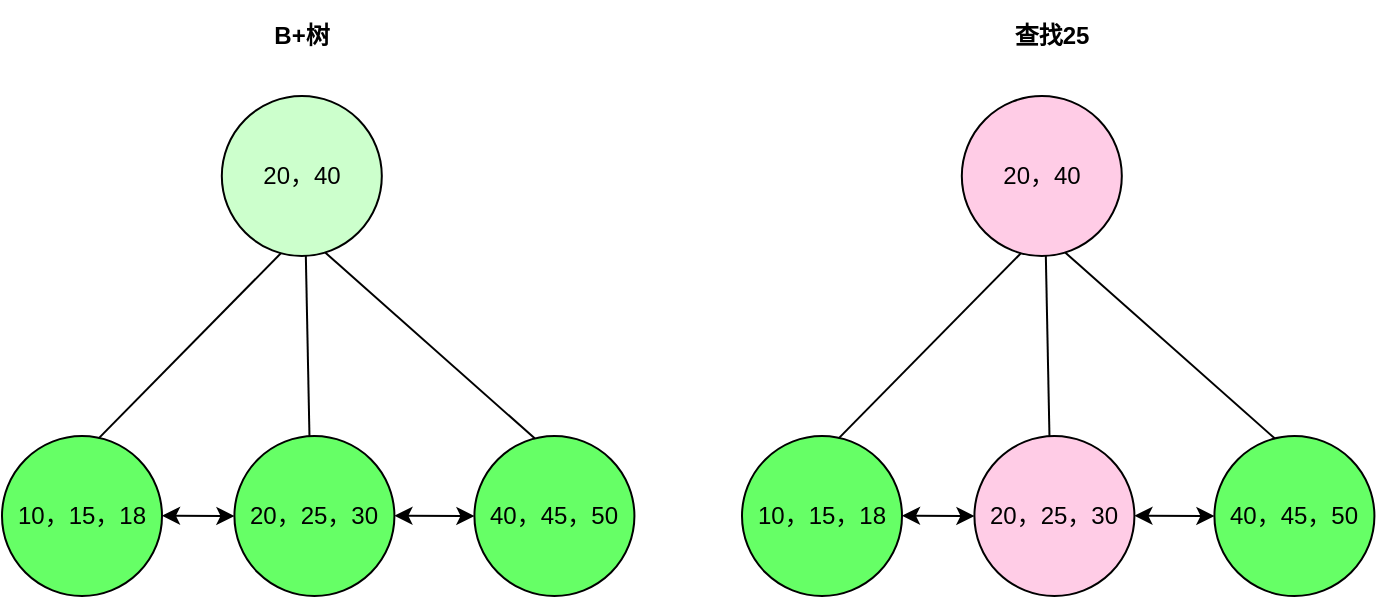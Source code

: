 <mxfile version="28.0.6">
  <diagram name="第 1 页" id="fIbPTTzMzk3BGhx-KFtS">
    <mxGraphModel dx="1025" dy="447" grid="1" gridSize="10" guides="1" tooltips="1" connect="1" arrows="1" fold="1" page="1" pageScale="1" pageWidth="827" pageHeight="1169" math="0" shadow="0">
      <root>
        <mxCell id="0" />
        <mxCell id="1" parent="0" />
        <mxCell id="8vCnK32GKlkzvUL6mrDK-2" style="edgeStyle=orthogonalEdgeStyle;rounded=0;orthogonalLoop=1;jettySize=auto;html=1;exitX=0.5;exitY=1;exitDx=0;exitDy=0;" parent="1" edge="1">
          <mxGeometry relative="1" as="geometry">
            <mxPoint x="255.75" y="60" as="sourcePoint" />
            <mxPoint x="255.75" y="60" as="targetPoint" />
          </mxGeometry>
        </mxCell>
        <mxCell id="AhRn2nykdv37WszCrWZt-1" value="" style="group" vertex="1" connectable="0" parent="1">
          <mxGeometry x="80" y="100" width="316.21" height="250" as="geometry" />
        </mxCell>
        <mxCell id="AhRn2nykdv37WszCrWZt-2" value="20，40" style="ellipse;whiteSpace=wrap;html=1;aspect=fixed;fillColor=#CCFFCC;" vertex="1" parent="AhRn2nykdv37WszCrWZt-1">
          <mxGeometry x="109.91" width="80" height="80" as="geometry" />
        </mxCell>
        <mxCell id="AhRn2nykdv37WszCrWZt-3" value="10，15，18" style="ellipse;whiteSpace=wrap;html=1;aspect=fixed;fillColor=#66FF66;" vertex="1" parent="AhRn2nykdv37WszCrWZt-1">
          <mxGeometry y="170" width="80" height="80" as="geometry" />
        </mxCell>
        <mxCell id="AhRn2nykdv37WszCrWZt-4" value="20，25，30" style="ellipse;whiteSpace=wrap;html=1;aspect=fixed;fillColor=#66FF66;" vertex="1" parent="AhRn2nykdv37WszCrWZt-1">
          <mxGeometry x="116.21" y="170" width="80" height="80" as="geometry" />
        </mxCell>
        <mxCell id="AhRn2nykdv37WszCrWZt-5" value="" style="endArrow=none;html=1;rounded=0;entryX=0.37;entryY=0.982;entryDx=0;entryDy=0;entryPerimeter=0;exitX=0.604;exitY=0.015;exitDx=0;exitDy=0;exitPerimeter=0;" edge="1" parent="AhRn2nykdv37WszCrWZt-1" source="AhRn2nykdv37WszCrWZt-3" target="AhRn2nykdv37WszCrWZt-2">
          <mxGeometry width="50" height="50" relative="1" as="geometry">
            <mxPoint x="28.62" y="170" as="sourcePoint" />
            <mxPoint x="76.62" y="78" as="targetPoint" />
          </mxGeometry>
        </mxCell>
        <mxCell id="AhRn2nykdv37WszCrWZt-6" value="" style="endArrow=none;html=1;rounded=0;exitX=0.469;exitY=0.002;exitDx=0;exitDy=0;entryX=0.525;entryY=0.995;entryDx=0;entryDy=0;entryPerimeter=0;exitPerimeter=0;" edge="1" parent="AhRn2nykdv37WszCrWZt-1" source="AhRn2nykdv37WszCrWZt-4" target="AhRn2nykdv37WszCrWZt-2">
          <mxGeometry width="50" height="50" relative="1" as="geometry">
            <mxPoint x="148.62" y="169" as="sourcePoint" />
            <mxPoint x="98.62" y="80" as="targetPoint" />
          </mxGeometry>
        </mxCell>
        <mxCell id="AhRn2nykdv37WszCrWZt-7" value="" style="endArrow=classic;startArrow=classic;html=1;rounded=0;exitX=1;exitY=0.5;exitDx=0;exitDy=0;" edge="1" parent="AhRn2nykdv37WszCrWZt-1">
          <mxGeometry width="50" height="50" relative="1" as="geometry">
            <mxPoint x="80.0" y="209.83" as="sourcePoint" />
            <mxPoint x="116.21" y="210" as="targetPoint" />
          </mxGeometry>
        </mxCell>
        <mxCell id="AhRn2nykdv37WszCrWZt-8" value="40，45，50" style="ellipse;whiteSpace=wrap;html=1;aspect=fixed;fillColor=#66FF66;" vertex="1" parent="AhRn2nykdv37WszCrWZt-1">
          <mxGeometry x="236.21" y="170" width="80" height="80" as="geometry" />
        </mxCell>
        <mxCell id="AhRn2nykdv37WszCrWZt-9" value="" style="endArrow=none;html=1;rounded=0;entryX=0.646;entryY=0.978;entryDx=0;entryDy=0;entryPerimeter=0;exitX=0.378;exitY=0.016;exitDx=0;exitDy=0;exitPerimeter=0;" edge="1" parent="AhRn2nykdv37WszCrWZt-1" source="AhRn2nykdv37WszCrWZt-8" target="AhRn2nykdv37WszCrWZt-2">
          <mxGeometry width="50" height="50" relative="1" as="geometry">
            <mxPoint x="266.21" y="170" as="sourcePoint" />
            <mxPoint x="169.91" y="60" as="targetPoint" />
          </mxGeometry>
        </mxCell>
        <mxCell id="AhRn2nykdv37WszCrWZt-10" value="" style="endArrow=classic;startArrow=classic;html=1;rounded=0;exitX=1;exitY=0.5;exitDx=0;exitDy=0;entryX=0;entryY=0.5;entryDx=0;entryDy=0;" edge="1" parent="AhRn2nykdv37WszCrWZt-1" target="AhRn2nykdv37WszCrWZt-8">
          <mxGeometry width="50" height="50" relative="1" as="geometry">
            <mxPoint x="196.21" y="209.83" as="sourcePoint" />
            <mxPoint x="232.42" y="210" as="targetPoint" />
          </mxGeometry>
        </mxCell>
        <mxCell id="AhRn2nykdv37WszCrWZt-11" value="" style="group" vertex="1" connectable="0" parent="1">
          <mxGeometry x="450" y="100" width="316.21" height="250" as="geometry" />
        </mxCell>
        <mxCell id="AhRn2nykdv37WszCrWZt-12" value="20，40" style="ellipse;whiteSpace=wrap;html=1;aspect=fixed;fillColor=#FFCCE6;" vertex="1" parent="AhRn2nykdv37WszCrWZt-11">
          <mxGeometry x="109.91" width="80" height="80" as="geometry" />
        </mxCell>
        <mxCell id="AhRn2nykdv37WszCrWZt-13" value="10，15，18" style="ellipse;whiteSpace=wrap;html=1;aspect=fixed;fillColor=#66FF66;" vertex="1" parent="AhRn2nykdv37WszCrWZt-11">
          <mxGeometry y="170" width="80" height="80" as="geometry" />
        </mxCell>
        <mxCell id="AhRn2nykdv37WszCrWZt-14" value="20，25，30" style="ellipse;whiteSpace=wrap;html=1;aspect=fixed;fillColor=#FFCCE6;" vertex="1" parent="AhRn2nykdv37WszCrWZt-11">
          <mxGeometry x="116.21" y="170" width="80" height="80" as="geometry" />
        </mxCell>
        <mxCell id="AhRn2nykdv37WszCrWZt-15" value="" style="endArrow=none;html=1;rounded=0;entryX=0.37;entryY=0.982;entryDx=0;entryDy=0;entryPerimeter=0;exitX=0.604;exitY=0.015;exitDx=0;exitDy=0;exitPerimeter=0;" edge="1" parent="AhRn2nykdv37WszCrWZt-11" source="AhRn2nykdv37WszCrWZt-13" target="AhRn2nykdv37WszCrWZt-12">
          <mxGeometry width="50" height="50" relative="1" as="geometry">
            <mxPoint x="28.62" y="170" as="sourcePoint" />
            <mxPoint x="76.62" y="78" as="targetPoint" />
          </mxGeometry>
        </mxCell>
        <mxCell id="AhRn2nykdv37WszCrWZt-16" value="" style="endArrow=none;html=1;rounded=0;exitX=0.469;exitY=0.002;exitDx=0;exitDy=0;entryX=0.525;entryY=0.995;entryDx=0;entryDy=0;entryPerimeter=0;exitPerimeter=0;" edge="1" parent="AhRn2nykdv37WszCrWZt-11" source="AhRn2nykdv37WszCrWZt-14" target="AhRn2nykdv37WszCrWZt-12">
          <mxGeometry width="50" height="50" relative="1" as="geometry">
            <mxPoint x="148.62" y="169" as="sourcePoint" />
            <mxPoint x="98.62" y="80" as="targetPoint" />
          </mxGeometry>
        </mxCell>
        <mxCell id="AhRn2nykdv37WszCrWZt-17" value="" style="endArrow=classic;startArrow=classic;html=1;rounded=0;exitX=1;exitY=0.5;exitDx=0;exitDy=0;" edge="1" parent="AhRn2nykdv37WszCrWZt-11">
          <mxGeometry width="50" height="50" relative="1" as="geometry">
            <mxPoint x="80.0" y="209.83" as="sourcePoint" />
            <mxPoint x="116.21" y="210" as="targetPoint" />
          </mxGeometry>
        </mxCell>
        <mxCell id="AhRn2nykdv37WszCrWZt-18" value="40，45，50" style="ellipse;whiteSpace=wrap;html=1;aspect=fixed;fillColor=#66FF66;" vertex="1" parent="AhRn2nykdv37WszCrWZt-11">
          <mxGeometry x="236.21" y="170" width="80" height="80" as="geometry" />
        </mxCell>
        <mxCell id="AhRn2nykdv37WszCrWZt-19" value="" style="endArrow=none;html=1;rounded=0;entryX=0.646;entryY=0.978;entryDx=0;entryDy=0;entryPerimeter=0;exitX=0.378;exitY=0.016;exitDx=0;exitDy=0;exitPerimeter=0;" edge="1" parent="AhRn2nykdv37WszCrWZt-11" source="AhRn2nykdv37WszCrWZt-18" target="AhRn2nykdv37WszCrWZt-12">
          <mxGeometry width="50" height="50" relative="1" as="geometry">
            <mxPoint x="266.21" y="170" as="sourcePoint" />
            <mxPoint x="169.91" y="60" as="targetPoint" />
          </mxGeometry>
        </mxCell>
        <mxCell id="AhRn2nykdv37WszCrWZt-20" value="" style="endArrow=classic;startArrow=classic;html=1;rounded=0;exitX=1;exitY=0.5;exitDx=0;exitDy=0;entryX=0;entryY=0.5;entryDx=0;entryDy=0;" edge="1" parent="AhRn2nykdv37WszCrWZt-11" target="AhRn2nykdv37WszCrWZt-18">
          <mxGeometry width="50" height="50" relative="1" as="geometry">
            <mxPoint x="196.21" y="209.83" as="sourcePoint" />
            <mxPoint x="232.42" y="210" as="targetPoint" />
          </mxGeometry>
        </mxCell>
        <mxCell id="AhRn2nykdv37WszCrWZt-21" value="&lt;b&gt;B+树&lt;/b&gt;" style="text;strokeColor=none;align=center;fillColor=none;html=1;verticalAlign=middle;whiteSpace=wrap;rounded=0;" vertex="1" parent="1">
          <mxGeometry x="210" y="60" width="40" height="20" as="geometry" />
        </mxCell>
        <mxCell id="AhRn2nykdv37WszCrWZt-22" value="&lt;b&gt;查找25&lt;/b&gt;" style="text;strokeColor=none;align=center;fillColor=none;html=1;verticalAlign=middle;whiteSpace=wrap;rounded=0;" vertex="1" parent="1">
          <mxGeometry x="580" y="60" width="50" height="20" as="geometry" />
        </mxCell>
      </root>
    </mxGraphModel>
  </diagram>
</mxfile>
